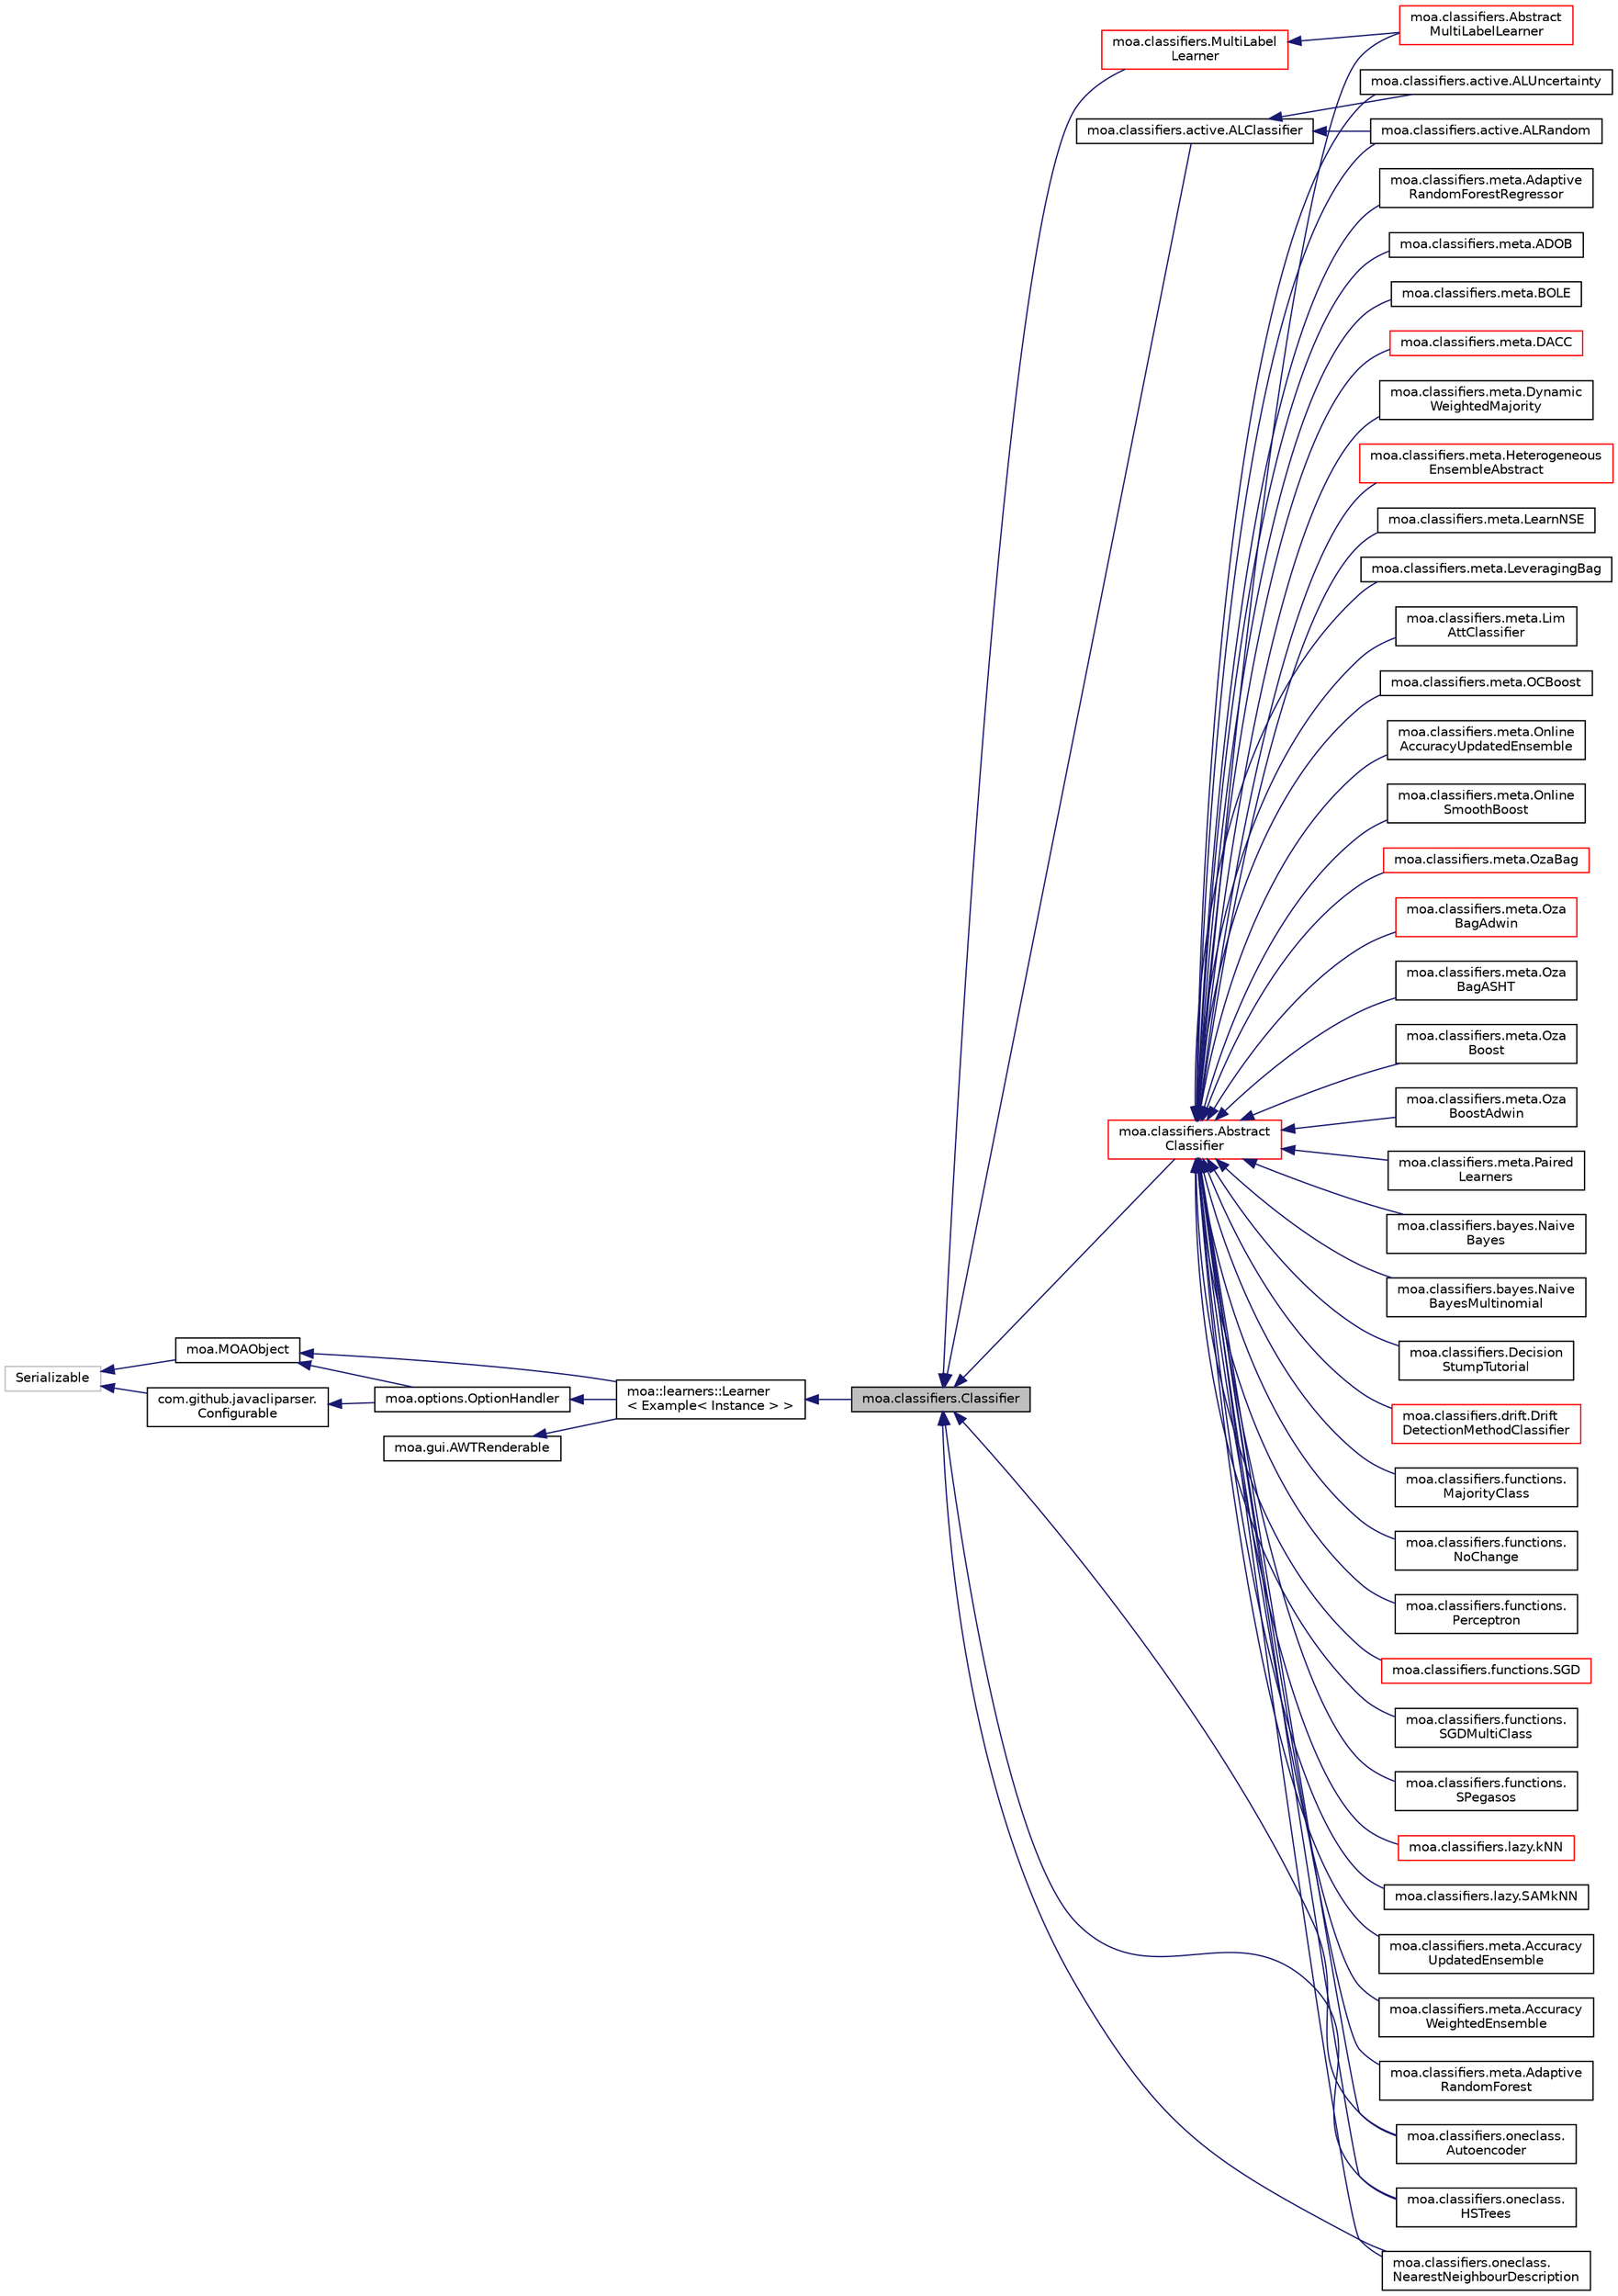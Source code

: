 digraph "moa.classifiers.Classifier"
{
 // LATEX_PDF_SIZE
  edge [fontname="Helvetica",fontsize="10",labelfontname="Helvetica",labelfontsize="10"];
  node [fontname="Helvetica",fontsize="10",shape=record];
  rankdir="LR";
  Node1 [label="moa.classifiers.Classifier",height=0.2,width=0.4,color="black", fillcolor="grey75", style="filled", fontcolor="black",tooltip=" "];
  Node2 -> Node1 [dir="back",color="midnightblue",fontsize="10",style="solid"];
  Node2 [label="moa::learners::Learner\l\< Example\< Instance \> \>",height=0.2,width=0.4,color="black", fillcolor="white", style="filled",URL="$interfacemoa_1_1learners_1_1_learner.html",tooltip=" "];
  Node3 -> Node2 [dir="back",color="midnightblue",fontsize="10",style="solid"];
  Node3 [label="moa.MOAObject",height=0.2,width=0.4,color="black", fillcolor="white", style="filled",URL="$interfacemoa_1_1_m_o_a_object.html",tooltip=" "];
  Node4 -> Node3 [dir="back",color="midnightblue",fontsize="10",style="solid"];
  Node4 [label="Serializable",height=0.2,width=0.4,color="grey75", fillcolor="white", style="filled",tooltip=" "];
  Node5 -> Node2 [dir="back",color="midnightblue",fontsize="10",style="solid"];
  Node5 [label="moa.options.OptionHandler",height=0.2,width=0.4,color="black", fillcolor="white", style="filled",URL="$interfacemoa_1_1options_1_1_option_handler.html",tooltip=" "];
  Node3 -> Node5 [dir="back",color="midnightblue",fontsize="10",style="solid"];
  Node6 -> Node5 [dir="back",color="midnightblue",fontsize="10",style="solid"];
  Node6 [label="com.github.javacliparser.\lConfigurable",height=0.2,width=0.4,color="black", fillcolor="white", style="filled",URL="$interfacecom_1_1github_1_1javacliparser_1_1_configurable.html",tooltip=" "];
  Node4 -> Node6 [dir="back",color="midnightblue",fontsize="10",style="solid"];
  Node7 -> Node2 [dir="back",color="midnightblue",fontsize="10",style="solid"];
  Node7 [label="moa.gui.AWTRenderable",height=0.2,width=0.4,color="black", fillcolor="white", style="filled",URL="$interfacemoa_1_1gui_1_1_a_w_t_renderable.html",tooltip=" "];
  Node1 -> Node8 [dir="back",color="midnightblue",fontsize="10",style="solid"];
  Node8 [label="moa.classifiers.Abstract\lClassifier",height=0.2,width=0.4,color="red", fillcolor="white", style="filled",URL="$classmoa_1_1classifiers_1_1_abstract_classifier.html",tooltip=" "];
  Node8 -> Node9 [dir="back",color="midnightblue",fontsize="10",style="solid"];
  Node9 [label="moa.classifiers.Abstract\lMultiLabelLearner",height=0.2,width=0.4,color="red", fillcolor="white", style="filled",URL="$classmoa_1_1classifiers_1_1_abstract_multi_label_learner.html",tooltip=" "];
  Node8 -> Node33 [dir="back",color="midnightblue",fontsize="10",style="solid"];
  Node33 [label="moa.classifiers.active.ALRandom",height=0.2,width=0.4,color="black", fillcolor="white", style="filled",URL="$classmoa_1_1classifiers_1_1active_1_1_a_l_random.html",tooltip=" "];
  Node8 -> Node34 [dir="back",color="midnightblue",fontsize="10",style="solid"];
  Node34 [label="moa.classifiers.active.ALUncertainty",height=0.2,width=0.4,color="black", fillcolor="white", style="filled",URL="$classmoa_1_1classifiers_1_1active_1_1_a_l_uncertainty.html",tooltip=" "];
  Node8 -> Node35 [dir="back",color="midnightblue",fontsize="10",style="solid"];
  Node35 [label="moa.classifiers.bayes.Naive\lBayes",height=0.2,width=0.4,color="black", fillcolor="white", style="filled",URL="$classmoa_1_1classifiers_1_1bayes_1_1_naive_bayes.html",tooltip=" "];
  Node8 -> Node36 [dir="back",color="midnightblue",fontsize="10",style="solid"];
  Node36 [label="moa.classifiers.bayes.Naive\lBayesMultinomial",height=0.2,width=0.4,color="black", fillcolor="white", style="filled",URL="$classmoa_1_1classifiers_1_1bayes_1_1_naive_bayes_multinomial.html",tooltip=" "];
  Node8 -> Node37 [dir="back",color="midnightblue",fontsize="10",style="solid"];
  Node37 [label="moa.classifiers.Decision\lStumpTutorial",height=0.2,width=0.4,color="black", fillcolor="white", style="filled",URL="$classmoa_1_1classifiers_1_1_decision_stump_tutorial.html",tooltip=" "];
  Node8 -> Node38 [dir="back",color="midnightblue",fontsize="10",style="solid"];
  Node38 [label="moa.classifiers.drift.Drift\lDetectionMethodClassifier",height=0.2,width=0.4,color="red", fillcolor="white", style="filled",URL="$classmoa_1_1classifiers_1_1drift_1_1_drift_detection_method_classifier.html",tooltip=" "];
  Node8 -> Node41 [dir="back",color="midnightblue",fontsize="10",style="solid"];
  Node41 [label="moa.classifiers.functions.\lMajorityClass",height=0.2,width=0.4,color="black", fillcolor="white", style="filled",URL="$classmoa_1_1classifiers_1_1functions_1_1_majority_class.html",tooltip=" "];
  Node8 -> Node42 [dir="back",color="midnightblue",fontsize="10",style="solid"];
  Node42 [label="moa.classifiers.functions.\lNoChange",height=0.2,width=0.4,color="black", fillcolor="white", style="filled",URL="$classmoa_1_1classifiers_1_1functions_1_1_no_change.html",tooltip=" "];
  Node8 -> Node43 [dir="back",color="midnightblue",fontsize="10",style="solid"];
  Node43 [label="moa.classifiers.functions.\lPerceptron",height=0.2,width=0.4,color="black", fillcolor="white", style="filled",URL="$classmoa_1_1classifiers_1_1functions_1_1_perceptron.html",tooltip=" "];
  Node8 -> Node44 [dir="back",color="midnightblue",fontsize="10",style="solid"];
  Node44 [label="moa.classifiers.functions.SGD",height=0.2,width=0.4,color="red", fillcolor="white", style="filled",URL="$classmoa_1_1classifiers_1_1functions_1_1_s_g_d.html",tooltip=" "];
  Node8 -> Node46 [dir="back",color="midnightblue",fontsize="10",style="solid"];
  Node46 [label="moa.classifiers.functions.\lSGDMultiClass",height=0.2,width=0.4,color="black", fillcolor="white", style="filled",URL="$classmoa_1_1classifiers_1_1functions_1_1_s_g_d_multi_class.html",tooltip=" "];
  Node8 -> Node47 [dir="back",color="midnightblue",fontsize="10",style="solid"];
  Node47 [label="moa.classifiers.functions.\lSPegasos",height=0.2,width=0.4,color="black", fillcolor="white", style="filled",URL="$classmoa_1_1classifiers_1_1functions_1_1_s_pegasos.html",tooltip=" "];
  Node8 -> Node48 [dir="back",color="midnightblue",fontsize="10",style="solid"];
  Node48 [label="moa.classifiers.lazy.kNN",height=0.2,width=0.4,color="red", fillcolor="white", style="filled",URL="$classmoa_1_1classifiers_1_1lazy_1_1k_n_n.html",tooltip=" "];
  Node8 -> Node51 [dir="back",color="midnightblue",fontsize="10",style="solid"];
  Node51 [label="moa.classifiers.lazy.SAMkNN",height=0.2,width=0.4,color="black", fillcolor="white", style="filled",URL="$classmoa_1_1classifiers_1_1lazy_1_1_s_a_mk_n_n.html",tooltip=" "];
  Node8 -> Node52 [dir="back",color="midnightblue",fontsize="10",style="solid"];
  Node52 [label="moa.classifiers.meta.Accuracy\lUpdatedEnsemble",height=0.2,width=0.4,color="black", fillcolor="white", style="filled",URL="$classmoa_1_1classifiers_1_1meta_1_1_accuracy_updated_ensemble.html",tooltip=" "];
  Node8 -> Node53 [dir="back",color="midnightblue",fontsize="10",style="solid"];
  Node53 [label="moa.classifiers.meta.Accuracy\lWeightedEnsemble",height=0.2,width=0.4,color="black", fillcolor="white", style="filled",URL="$classmoa_1_1classifiers_1_1meta_1_1_accuracy_weighted_ensemble.html",tooltip=" "];
  Node8 -> Node54 [dir="back",color="midnightblue",fontsize="10",style="solid"];
  Node54 [label="moa.classifiers.meta.Adaptive\lRandomForest",height=0.2,width=0.4,color="black", fillcolor="white", style="filled",URL="$classmoa_1_1classifiers_1_1meta_1_1_adaptive_random_forest.html",tooltip=" "];
  Node8 -> Node55 [dir="back",color="midnightblue",fontsize="10",style="solid"];
  Node55 [label="moa.classifiers.meta.Adaptive\lRandomForestRegressor",height=0.2,width=0.4,color="black", fillcolor="white", style="filled",URL="$classmoa_1_1classifiers_1_1meta_1_1_adaptive_random_forest_regressor.html",tooltip=" "];
  Node8 -> Node56 [dir="back",color="midnightblue",fontsize="10",style="solid"];
  Node56 [label="moa.classifiers.meta.ADOB",height=0.2,width=0.4,color="black", fillcolor="white", style="filled",URL="$classmoa_1_1classifiers_1_1meta_1_1_a_d_o_b.html",tooltip=" "];
  Node8 -> Node57 [dir="back",color="midnightblue",fontsize="10",style="solid"];
  Node57 [label="moa.classifiers.meta.BOLE",height=0.2,width=0.4,color="black", fillcolor="white", style="filled",URL="$classmoa_1_1classifiers_1_1meta_1_1_b_o_l_e.html",tooltip=" "];
  Node8 -> Node58 [dir="back",color="midnightblue",fontsize="10",style="solid"];
  Node58 [label="moa.classifiers.meta.DACC",height=0.2,width=0.4,color="red", fillcolor="white", style="filled",URL="$classmoa_1_1classifiers_1_1meta_1_1_d_a_c_c.html",tooltip=" "];
  Node8 -> Node60 [dir="back",color="midnightblue",fontsize="10",style="solid"];
  Node60 [label="moa.classifiers.meta.Dynamic\lWeightedMajority",height=0.2,width=0.4,color="black", fillcolor="white", style="filled",URL="$classmoa_1_1classifiers_1_1meta_1_1_dynamic_weighted_majority.html",tooltip=" "];
  Node8 -> Node61 [dir="back",color="midnightblue",fontsize="10",style="solid"];
  Node61 [label="moa.classifiers.meta.Heterogeneous\lEnsembleAbstract",height=0.2,width=0.4,color="red", fillcolor="white", style="filled",URL="$classmoa_1_1classifiers_1_1meta_1_1_heterogeneous_ensemble_abstract.html",tooltip=" "];
  Node8 -> Node64 [dir="back",color="midnightblue",fontsize="10",style="solid"];
  Node64 [label="moa.classifiers.meta.LearnNSE",height=0.2,width=0.4,color="black", fillcolor="white", style="filled",URL="$classmoa_1_1classifiers_1_1meta_1_1_learn_n_s_e.html",tooltip=" "];
  Node8 -> Node65 [dir="back",color="midnightblue",fontsize="10",style="solid"];
  Node65 [label="moa.classifiers.meta.LeveragingBag",height=0.2,width=0.4,color="black", fillcolor="white", style="filled",URL="$classmoa_1_1classifiers_1_1meta_1_1_leveraging_bag.html",tooltip=" "];
  Node8 -> Node66 [dir="back",color="midnightblue",fontsize="10",style="solid"];
  Node66 [label="moa.classifiers.meta.Lim\lAttClassifier",height=0.2,width=0.4,color="black", fillcolor="white", style="filled",URL="$classmoa_1_1classifiers_1_1meta_1_1_lim_att_classifier.html",tooltip=" "];
  Node8 -> Node67 [dir="back",color="midnightblue",fontsize="10",style="solid"];
  Node67 [label="moa.classifiers.meta.OCBoost",height=0.2,width=0.4,color="black", fillcolor="white", style="filled",URL="$classmoa_1_1classifiers_1_1meta_1_1_o_c_boost.html",tooltip=" "];
  Node8 -> Node68 [dir="back",color="midnightblue",fontsize="10",style="solid"];
  Node68 [label="moa.classifiers.meta.Online\lAccuracyUpdatedEnsemble",height=0.2,width=0.4,color="black", fillcolor="white", style="filled",URL="$classmoa_1_1classifiers_1_1meta_1_1_online_accuracy_updated_ensemble.html",tooltip=" "];
  Node8 -> Node69 [dir="back",color="midnightblue",fontsize="10",style="solid"];
  Node69 [label="moa.classifiers.meta.Online\lSmoothBoost",height=0.2,width=0.4,color="black", fillcolor="white", style="filled",URL="$classmoa_1_1classifiers_1_1meta_1_1_online_smooth_boost.html",tooltip=" "];
  Node8 -> Node70 [dir="back",color="midnightblue",fontsize="10",style="solid"];
  Node70 [label="moa.classifiers.meta.OzaBag",height=0.2,width=0.4,color="red", fillcolor="white", style="filled",URL="$classmoa_1_1classifiers_1_1meta_1_1_oza_bag.html",tooltip=" "];
  Node8 -> Node72 [dir="back",color="midnightblue",fontsize="10",style="solid"];
  Node72 [label="moa.classifiers.meta.Oza\lBagAdwin",height=0.2,width=0.4,color="red", fillcolor="white", style="filled",URL="$classmoa_1_1classifiers_1_1meta_1_1_oza_bag_adwin.html",tooltip=" "];
  Node8 -> Node74 [dir="back",color="midnightblue",fontsize="10",style="solid"];
  Node74 [label="moa.classifiers.meta.Oza\lBagASHT",height=0.2,width=0.4,color="black", fillcolor="white", style="filled",URL="$classmoa_1_1classifiers_1_1meta_1_1_oza_bag_a_s_h_t.html",tooltip=" "];
  Node8 -> Node75 [dir="back",color="midnightblue",fontsize="10",style="solid"];
  Node75 [label="moa.classifiers.meta.Oza\lBoost",height=0.2,width=0.4,color="black", fillcolor="white", style="filled",URL="$classmoa_1_1classifiers_1_1meta_1_1_oza_boost.html",tooltip=" "];
  Node8 -> Node76 [dir="back",color="midnightblue",fontsize="10",style="solid"];
  Node76 [label="moa.classifiers.meta.Oza\lBoostAdwin",height=0.2,width=0.4,color="black", fillcolor="white", style="filled",URL="$classmoa_1_1classifiers_1_1meta_1_1_oza_boost_adwin.html",tooltip=" "];
  Node8 -> Node77 [dir="back",color="midnightblue",fontsize="10",style="solid"];
  Node77 [label="moa.classifiers.meta.Paired\lLearners",height=0.2,width=0.4,color="black", fillcolor="white", style="filled",URL="$classmoa_1_1classifiers_1_1meta_1_1_paired_learners.html",tooltip=" "];
  Node8 -> Node83 [dir="back",color="midnightblue",fontsize="10",style="solid"];
  Node83 [label="moa.classifiers.oneclass.\lAutoencoder",height=0.2,width=0.4,color="black", fillcolor="white", style="filled",URL="$classmoa_1_1classifiers_1_1oneclass_1_1_autoencoder.html",tooltip=" "];
  Node8 -> Node84 [dir="back",color="midnightblue",fontsize="10",style="solid"];
  Node84 [label="moa.classifiers.oneclass.\lHSTrees",height=0.2,width=0.4,color="black", fillcolor="white", style="filled",URL="$classmoa_1_1classifiers_1_1oneclass_1_1_h_s_trees.html",tooltip=" "];
  Node8 -> Node85 [dir="back",color="midnightblue",fontsize="10",style="solid"];
  Node85 [label="moa.classifiers.oneclass.\lNearestNeighbourDescription",height=0.2,width=0.4,color="black", fillcolor="white", style="filled",URL="$classmoa_1_1classifiers_1_1oneclass_1_1_nearest_neighbour_description.html",tooltip=" "];
  Node1 -> Node118 [dir="back",color="midnightblue",fontsize="10",style="solid"];
  Node118 [label="moa.classifiers.active.ALClassifier",height=0.2,width=0.4,color="black", fillcolor="white", style="filled",URL="$interfacemoa_1_1classifiers_1_1active_1_1_a_l_classifier.html",tooltip=" "];
  Node118 -> Node33 [dir="back",color="midnightblue",fontsize="10",style="solid"];
  Node118 -> Node34 [dir="back",color="midnightblue",fontsize="10",style="solid"];
  Node1 -> Node119 [dir="back",color="midnightblue",fontsize="10",style="solid"];
  Node119 [label="moa.classifiers.MultiLabel\lLearner",height=0.2,width=0.4,color="red", fillcolor="white", style="filled",URL="$interfacemoa_1_1classifiers_1_1_multi_label_learner.html",tooltip=" "];
  Node119 -> Node9 [dir="back",color="midnightblue",fontsize="10",style="solid"];
  Node1 -> Node83 [dir="back",color="midnightblue",fontsize="10",style="solid"];
  Node1 -> Node84 [dir="back",color="midnightblue",fontsize="10",style="solid"];
  Node1 -> Node85 [dir="back",color="midnightblue",fontsize="10",style="solid"];
}
